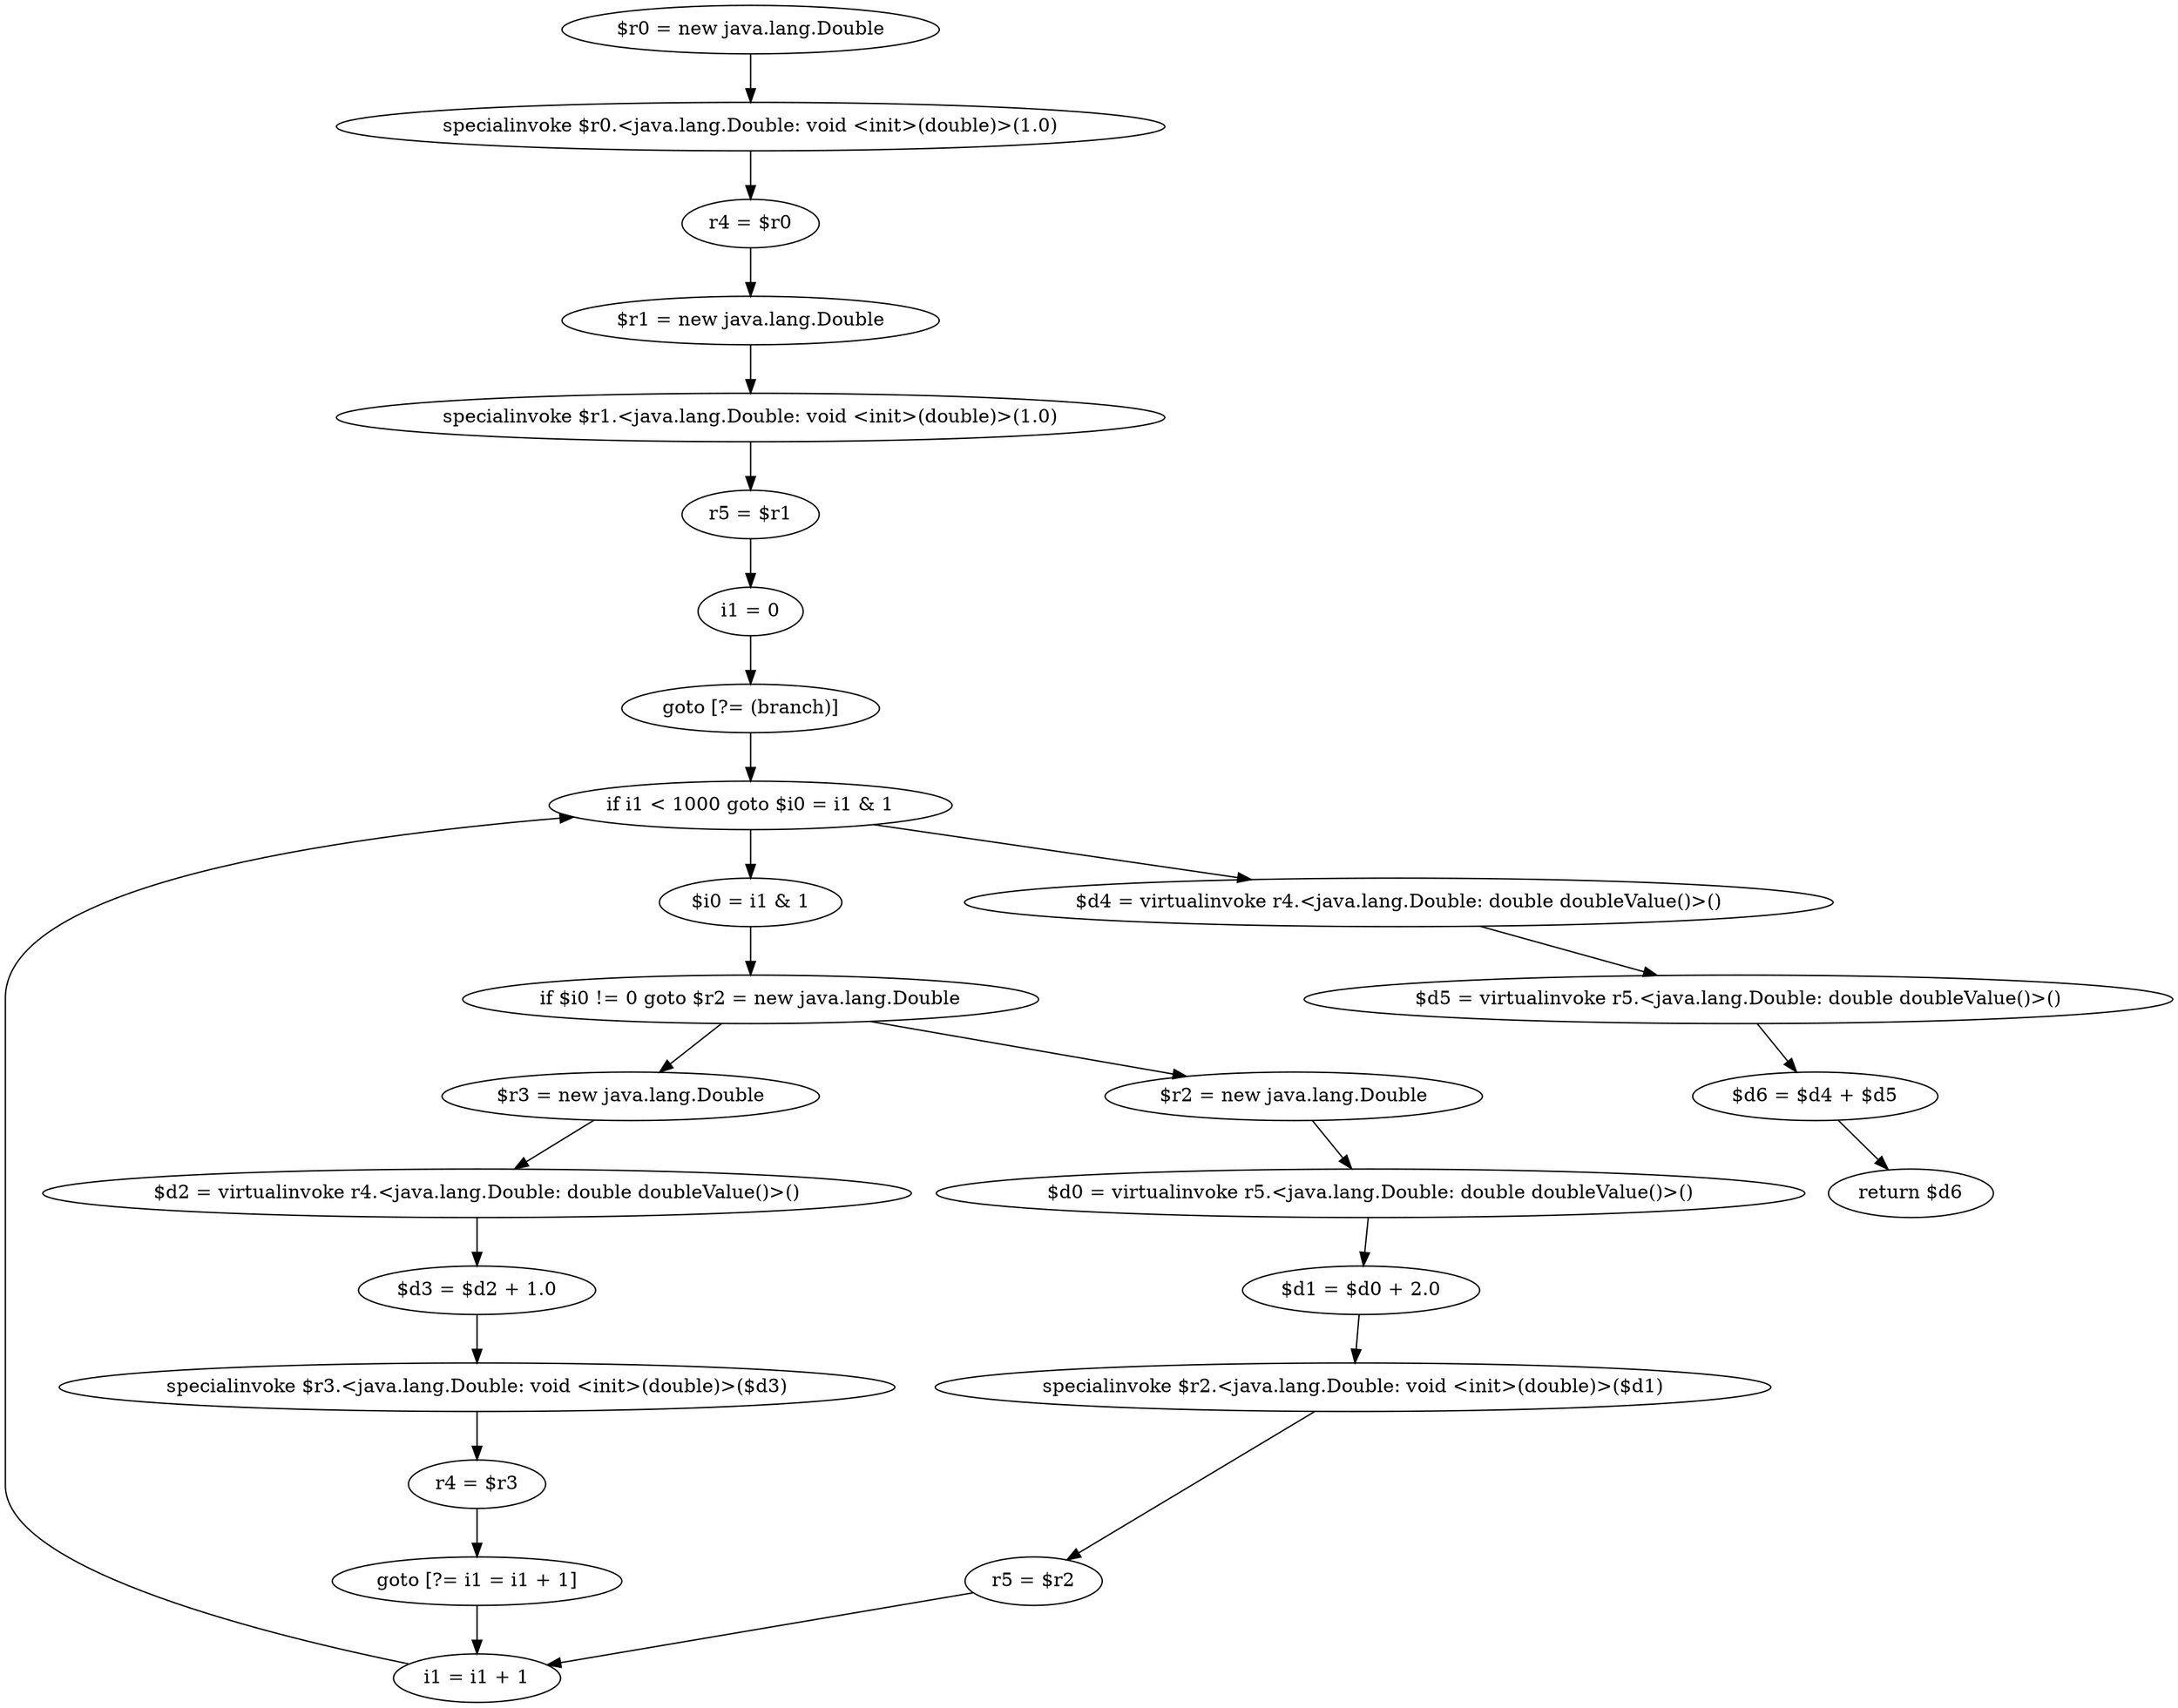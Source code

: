 digraph "unitGraph" {
    "$r0 = new java.lang.Double"
    "specialinvoke $r0.<java.lang.Double: void <init>(double)>(1.0)"
    "r4 = $r0"
    "$r1 = new java.lang.Double"
    "specialinvoke $r1.<java.lang.Double: void <init>(double)>(1.0)"
    "r5 = $r1"
    "i1 = 0"
    "goto [?= (branch)]"
    "$i0 = i1 & 1"
    "if $i0 != 0 goto $r2 = new java.lang.Double"
    "$r3 = new java.lang.Double"
    "$d2 = virtualinvoke r4.<java.lang.Double: double doubleValue()>()"
    "$d3 = $d2 + 1.0"
    "specialinvoke $r3.<java.lang.Double: void <init>(double)>($d3)"
    "r4 = $r3"
    "goto [?= i1 = i1 + 1]"
    "$r2 = new java.lang.Double"
    "$d0 = virtualinvoke r5.<java.lang.Double: double doubleValue()>()"
    "$d1 = $d0 + 2.0"
    "specialinvoke $r2.<java.lang.Double: void <init>(double)>($d1)"
    "r5 = $r2"
    "i1 = i1 + 1"
    "if i1 < 1000 goto $i0 = i1 & 1"
    "$d4 = virtualinvoke r4.<java.lang.Double: double doubleValue()>()"
    "$d5 = virtualinvoke r5.<java.lang.Double: double doubleValue()>()"
    "$d6 = $d4 + $d5"
    "return $d6"
    "$r0 = new java.lang.Double"->"specialinvoke $r0.<java.lang.Double: void <init>(double)>(1.0)";
    "specialinvoke $r0.<java.lang.Double: void <init>(double)>(1.0)"->"r4 = $r0";
    "r4 = $r0"->"$r1 = new java.lang.Double";
    "$r1 = new java.lang.Double"->"specialinvoke $r1.<java.lang.Double: void <init>(double)>(1.0)";
    "specialinvoke $r1.<java.lang.Double: void <init>(double)>(1.0)"->"r5 = $r1";
    "r5 = $r1"->"i1 = 0";
    "i1 = 0"->"goto [?= (branch)]";
    "goto [?= (branch)]"->"if i1 < 1000 goto $i0 = i1 & 1";
    "$i0 = i1 & 1"->"if $i0 != 0 goto $r2 = new java.lang.Double";
    "if $i0 != 0 goto $r2 = new java.lang.Double"->"$r3 = new java.lang.Double";
    "if $i0 != 0 goto $r2 = new java.lang.Double"->"$r2 = new java.lang.Double";
    "$r3 = new java.lang.Double"->"$d2 = virtualinvoke r4.<java.lang.Double: double doubleValue()>()";
    "$d2 = virtualinvoke r4.<java.lang.Double: double doubleValue()>()"->"$d3 = $d2 + 1.0";
    "$d3 = $d2 + 1.0"->"specialinvoke $r3.<java.lang.Double: void <init>(double)>($d3)";
    "specialinvoke $r3.<java.lang.Double: void <init>(double)>($d3)"->"r4 = $r3";
    "r4 = $r3"->"goto [?= i1 = i1 + 1]";
    "goto [?= i1 = i1 + 1]"->"i1 = i1 + 1";
    "$r2 = new java.lang.Double"->"$d0 = virtualinvoke r5.<java.lang.Double: double doubleValue()>()";
    "$d0 = virtualinvoke r5.<java.lang.Double: double doubleValue()>()"->"$d1 = $d0 + 2.0";
    "$d1 = $d0 + 2.0"->"specialinvoke $r2.<java.lang.Double: void <init>(double)>($d1)";
    "specialinvoke $r2.<java.lang.Double: void <init>(double)>($d1)"->"r5 = $r2";
    "r5 = $r2"->"i1 = i1 + 1";
    "i1 = i1 + 1"->"if i1 < 1000 goto $i0 = i1 & 1";
    "if i1 < 1000 goto $i0 = i1 & 1"->"$d4 = virtualinvoke r4.<java.lang.Double: double doubleValue()>()";
    "if i1 < 1000 goto $i0 = i1 & 1"->"$i0 = i1 & 1";
    "$d4 = virtualinvoke r4.<java.lang.Double: double doubleValue()>()"->"$d5 = virtualinvoke r5.<java.lang.Double: double doubleValue()>()";
    "$d5 = virtualinvoke r5.<java.lang.Double: double doubleValue()>()"->"$d6 = $d4 + $d5";
    "$d6 = $d4 + $d5"->"return $d6";
}
